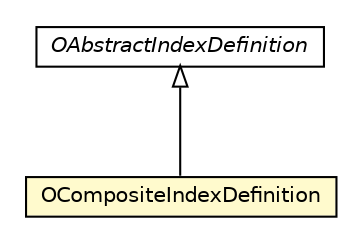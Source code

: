 #!/usr/local/bin/dot
#
# Class diagram 
# Generated by UMLGraph version R5_6-24-gf6e263 (http://www.umlgraph.org/)
#

digraph G {
	edge [fontname="Helvetica",fontsize=10,labelfontname="Helvetica",labelfontsize=10];
	node [fontname="Helvetica",fontsize=10,shape=plaintext];
	nodesep=0.25;
	ranksep=0.5;
	// com.orientechnologies.orient.core.index.OCompositeIndexDefinition
	c2419649 [label=<<table title="com.orientechnologies.orient.core.index.OCompositeIndexDefinition" border="0" cellborder="1" cellspacing="0" cellpadding="2" port="p" bgcolor="lemonChiffon" href="./OCompositeIndexDefinition.html">
		<tr><td><table border="0" cellspacing="0" cellpadding="1">
<tr><td align="center" balign="center"> OCompositeIndexDefinition </td></tr>
		</table></td></tr>
		</table>>, URL="./OCompositeIndexDefinition.html", fontname="Helvetica", fontcolor="black", fontsize=10.0];
	// com.orientechnologies.orient.core.index.OAbstractIndexDefinition
	c2419665 [label=<<table title="com.orientechnologies.orient.core.index.OAbstractIndexDefinition" border="0" cellborder="1" cellspacing="0" cellpadding="2" port="p" href="./OAbstractIndexDefinition.html">
		<tr><td><table border="0" cellspacing="0" cellpadding="1">
<tr><td align="center" balign="center"><font face="Helvetica-Oblique"> OAbstractIndexDefinition </font></td></tr>
		</table></td></tr>
		</table>>, URL="./OAbstractIndexDefinition.html", fontname="Helvetica", fontcolor="black", fontsize=10.0];
	//com.orientechnologies.orient.core.index.OCompositeIndexDefinition extends com.orientechnologies.orient.core.index.OAbstractIndexDefinition
	c2419665:p -> c2419649:p [dir=back,arrowtail=empty];
}

